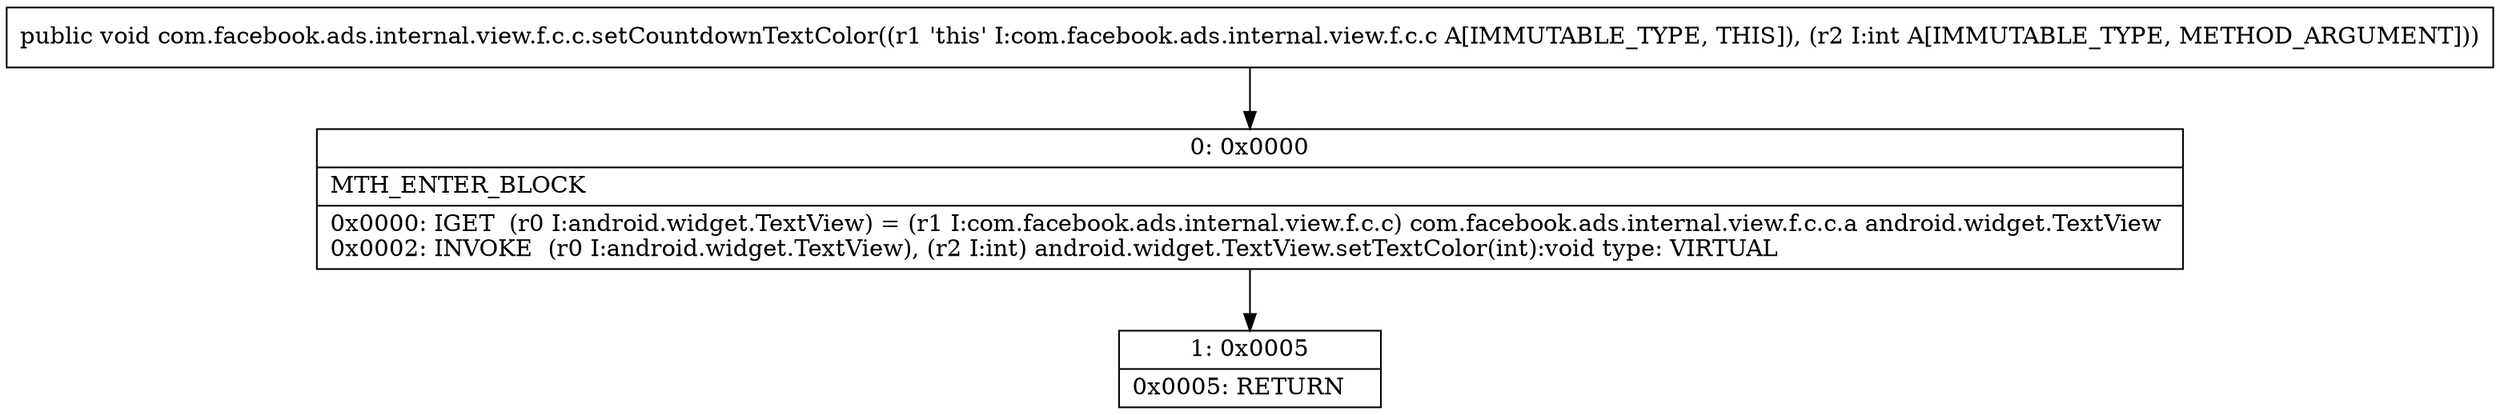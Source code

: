 digraph "CFG forcom.facebook.ads.internal.view.f.c.c.setCountdownTextColor(I)V" {
Node_0 [shape=record,label="{0\:\ 0x0000|MTH_ENTER_BLOCK\l|0x0000: IGET  (r0 I:android.widget.TextView) = (r1 I:com.facebook.ads.internal.view.f.c.c) com.facebook.ads.internal.view.f.c.c.a android.widget.TextView \l0x0002: INVOKE  (r0 I:android.widget.TextView), (r2 I:int) android.widget.TextView.setTextColor(int):void type: VIRTUAL \l}"];
Node_1 [shape=record,label="{1\:\ 0x0005|0x0005: RETURN   \l}"];
MethodNode[shape=record,label="{public void com.facebook.ads.internal.view.f.c.c.setCountdownTextColor((r1 'this' I:com.facebook.ads.internal.view.f.c.c A[IMMUTABLE_TYPE, THIS]), (r2 I:int A[IMMUTABLE_TYPE, METHOD_ARGUMENT])) }"];
MethodNode -> Node_0;
Node_0 -> Node_1;
}

